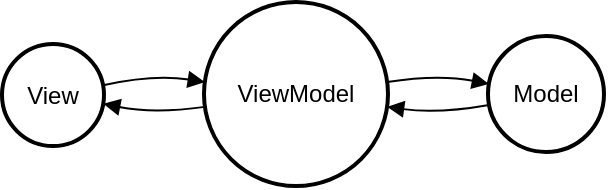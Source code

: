 <mxfile version="21.1.4" type="github">
  <diagram name="第 1 页" id="VIVVlKtKsbfKGJSJR9X6">
    <mxGraphModel>
      <root>
        <mxCell id="0" />
        <mxCell id="1" parent="0" />
        <mxCell id="2" value="View" style="ellipse;aspect=fixed;strokeWidth=2;whiteSpace=wrap;" vertex="1" parent="1">
          <mxGeometry y="21" width="51" height="51" as="geometry" />
        </mxCell>
        <mxCell id="3" value="ViewModel" style="ellipse;aspect=fixed;strokeWidth=2;whiteSpace=wrap;" vertex="1" parent="1">
          <mxGeometry x="101" width="92" height="92" as="geometry" />
        </mxCell>
        <mxCell id="4" value="Model" style="ellipse;aspect=fixed;strokeWidth=2;whiteSpace=wrap;" vertex="1" parent="1">
          <mxGeometry x="243" y="17" width="58" height="58" as="geometry" />
        </mxCell>
        <mxCell id="5" value="" style="curved=1;startArrow=none;endArrow=block;exitX=1.0;exitY=0.396;entryX=-0.0;entryY=0.432;" edge="1" parent="1" source="2" target="3">
          <mxGeometry relative="1" as="geometry">
            <Array as="points">
              <mxPoint x="76" y="36" />
            </Array>
          </mxGeometry>
        </mxCell>
        <mxCell id="6" value="" style="curved=1;startArrow=none;endArrow=block;exitX=1.005;exitY=0.432;entryX=0.008;entryY=0.411;" edge="1" parent="1" source="3" target="4">
          <mxGeometry relative="1" as="geometry">
            <Array as="points">
              <mxPoint x="218" y="36" />
            </Array>
          </mxGeometry>
        </mxCell>
        <mxCell id="7" value="" style="curved=1;startArrow=none;endArrow=block;exitX=0.008;exitY=0.597;entryX=1.005;entryY=0.573;" edge="1" parent="1" source="4" target="3">
          <mxGeometry relative="1" as="geometry">
            <Array as="points">
              <mxPoint x="218" y="56" />
            </Array>
          </mxGeometry>
        </mxCell>
        <mxCell id="8" value="" style="curved=1;startArrow=none;endArrow=block;exitX=-0.0;exitY=0.573;entryX=1.0;entryY=0.594;" edge="1" parent="1" source="3" target="2">
          <mxGeometry relative="1" as="geometry">
            <Array as="points">
              <mxPoint x="76" y="56" />
            </Array>
          </mxGeometry>
        </mxCell>
      </root>
    </mxGraphModel>
  </diagram>
</mxfile>
